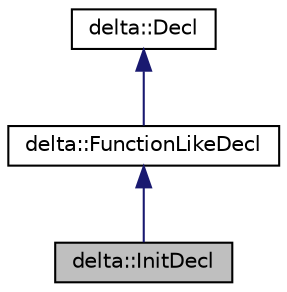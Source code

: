 digraph "delta::InitDecl"
{
  edge [fontname="Helvetica",fontsize="10",labelfontname="Helvetica",labelfontsize="10"];
  node [fontname="Helvetica",fontsize="10",shape=record];
  Node3 [label="delta::InitDecl",height=0.2,width=0.4,color="black", fillcolor="grey75", style="filled", fontcolor="black"];
  Node4 -> Node3 [dir="back",color="midnightblue",fontsize="10",style="solid",fontname="Helvetica"];
  Node4 [label="delta::FunctionLikeDecl",height=0.2,width=0.4,color="black", fillcolor="white", style="filled",URL="$classdelta_1_1_function_like_decl.html"];
  Node5 -> Node4 [dir="back",color="midnightblue",fontsize="10",style="solid",fontname="Helvetica"];
  Node5 [label="delta::Decl",height=0.2,width=0.4,color="black", fillcolor="white", style="filled",URL="$classdelta_1_1_decl.html"];
}
